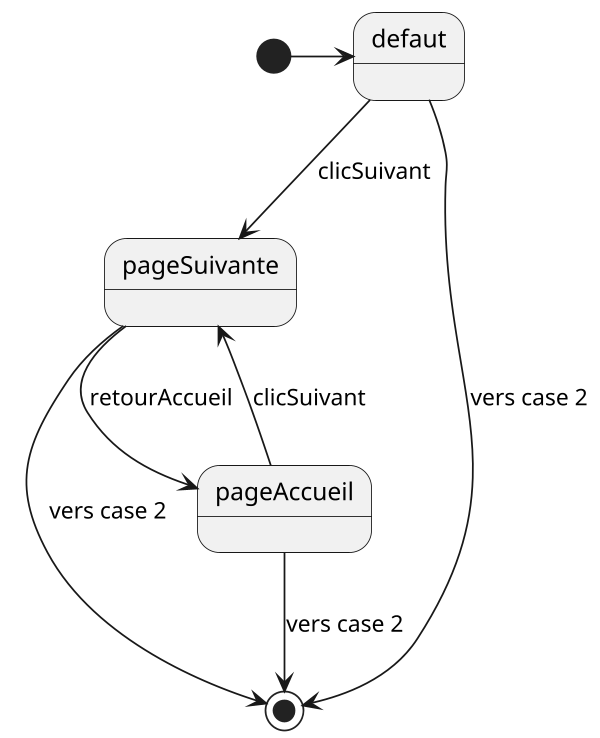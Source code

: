 @startuml
scale 600 width

[*] -> defaut
defaut --> pageSuivante : clicSuivant
defaut --> [*] : vers case 2
pageSuivante --> pageAccueil : retourAccueil
pageSuivante --> [*] : vers case 2
pageAccueil--> pageSuivante : clicSuivant
pageAccueil --> [*] : vers case 2
@enduml
